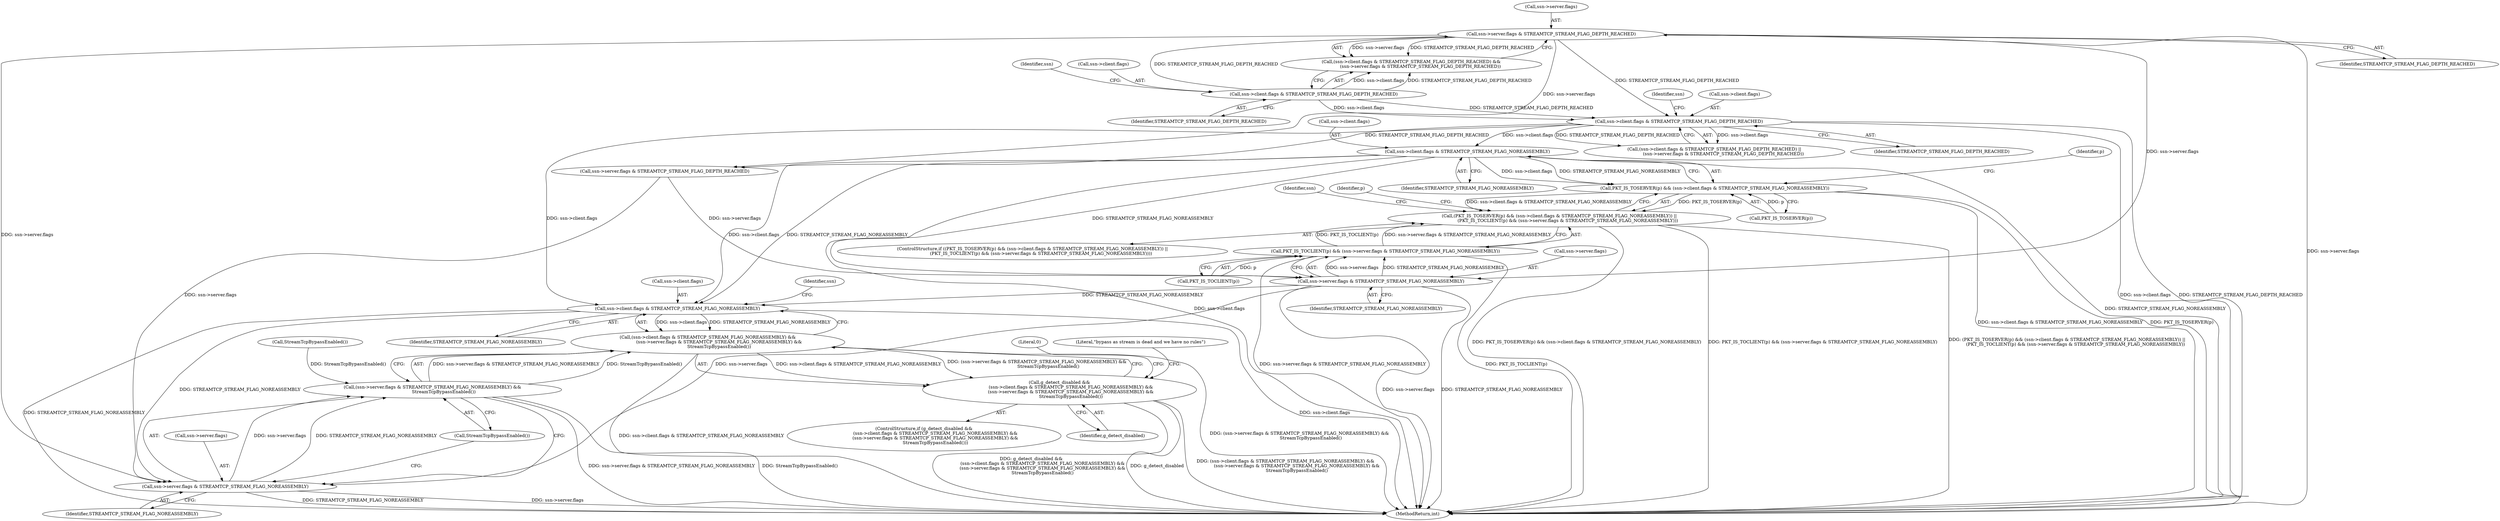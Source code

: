 digraph "0_suricata_e1ef57c848bbe4e567d5d4b66d346a742e3f77a1_0@pointer" {
"1000776" [label="(Call,ssn->client.flags & STREAMTCP_STREAM_FLAG_NOREASSEMBLY)"];
"1000751" [label="(Call,ssn->client.flags & STREAMTCP_STREAM_FLAG_DEPTH_REACHED)"];
"1000729" [label="(Call,ssn->client.flags & STREAMTCP_STREAM_FLAG_DEPTH_REACHED)"];
"1000736" [label="(Call,ssn->server.flags & STREAMTCP_STREAM_FLAG_DEPTH_REACHED)"];
"1000773" [label="(Call,PKT_IS_TOSERVER(p) && (ssn->client.flags & STREAMTCP_STREAM_FLAG_NOREASSEMBLY))"];
"1000772" [label="(Call,(PKT_IS_TOSERVER(p) && (ssn->client.flags & STREAMTCP_STREAM_FLAG_NOREASSEMBLY)) ||\n            (PKT_IS_TOCLIENT(p) && (ssn->server.flags & STREAMTCP_STREAM_FLAG_NOREASSEMBLY)))"];
"1000786" [label="(Call,ssn->server.flags & STREAMTCP_STREAM_FLAG_NOREASSEMBLY)"];
"1000783" [label="(Call,PKT_IS_TOCLIENT(p) && (ssn->server.flags & STREAMTCP_STREAM_FLAG_NOREASSEMBLY))"];
"1000816" [label="(Call,ssn->client.flags & STREAMTCP_STREAM_FLAG_NOREASSEMBLY)"];
"1000815" [label="(Call,(ssn->client.flags & STREAMTCP_STREAM_FLAG_NOREASSEMBLY) &&\n                (ssn->server.flags & STREAMTCP_STREAM_FLAG_NOREASSEMBLY) &&\n                StreamTcpBypassEnabled())"];
"1000813" [label="(Call,g_detect_disabled &&\n                (ssn->client.flags & STREAMTCP_STREAM_FLAG_NOREASSEMBLY) &&\n                (ssn->server.flags & STREAMTCP_STREAM_FLAG_NOREASSEMBLY) &&\n                StreamTcpBypassEnabled())"];
"1000824" [label="(Call,ssn->server.flags & STREAMTCP_STREAM_FLAG_NOREASSEMBLY)"];
"1000823" [label="(Call,(ssn->server.flags & STREAMTCP_STREAM_FLAG_NOREASSEMBLY) &&\n                StreamTcpBypassEnabled())"];
"1000776" [label="(Call,ssn->client.flags & STREAMTCP_STREAM_FLAG_NOREASSEMBLY)"];
"1000830" [label="(Identifier,STREAMTCP_STREAM_FLAG_NOREASSEMBLY)"];
"1000772" [label="(Call,(PKT_IS_TOSERVER(p) && (ssn->client.flags & STREAMTCP_STREAM_FLAG_NOREASSEMBLY)) ||\n            (PKT_IS_TOCLIENT(p) && (ssn->server.flags & STREAMTCP_STREAM_FLAG_NOREASSEMBLY)))"];
"1000735" [label="(Identifier,STREAMTCP_STREAM_FLAG_DEPTH_REACHED)"];
"1000823" [label="(Call,(ssn->server.flags & STREAMTCP_STREAM_FLAG_NOREASSEMBLY) &&\n                StreamTcpBypassEnabled())"];
"1000739" [label="(Identifier,ssn)"];
"1000758" [label="(Call,ssn->server.flags & STREAMTCP_STREAM_FLAG_DEPTH_REACHED)"];
"1000771" [label="(ControlStructure,if ((PKT_IS_TOSERVER(p) && (ssn->client.flags & STREAMTCP_STREAM_FLAG_NOREASSEMBLY)) ||\n            (PKT_IS_TOCLIENT(p) && (ssn->server.flags & STREAMTCP_STREAM_FLAG_NOREASSEMBLY))))"];
"1000784" [label="(Call,PKT_IS_TOCLIENT(p))"];
"1000785" [label="(Identifier,p)"];
"1000786" [label="(Call,ssn->server.flags & STREAMTCP_STREAM_FLAG_NOREASSEMBLY)"];
"1000729" [label="(Call,ssn->client.flags & STREAMTCP_STREAM_FLAG_DEPTH_REACHED)"];
"1000815" [label="(Call,(ssn->client.flags & STREAMTCP_STREAM_FLAG_NOREASSEMBLY) &&\n                (ssn->server.flags & STREAMTCP_STREAM_FLAG_NOREASSEMBLY) &&\n                StreamTcpBypassEnabled())"];
"1000824" [label="(Call,ssn->server.flags & STREAMTCP_STREAM_FLAG_NOREASSEMBLY)"];
"1000827" [label="(Identifier,ssn)"];
"1000736" [label="(Call,ssn->server.flags & STREAMTCP_STREAM_FLAG_DEPTH_REACHED)"];
"1000814" [label="(Identifier,g_detect_disabled)"];
"1000777" [label="(Call,ssn->client.flags)"];
"1000822" [label="(Identifier,STREAMTCP_STREAM_FLAG_NOREASSEMBLY)"];
"1000737" [label="(Call,ssn->server.flags)"];
"1000816" [label="(Call,ssn->client.flags & STREAMTCP_STREAM_FLAG_NOREASSEMBLY)"];
"1000787" [label="(Call,ssn->server.flags)"];
"1000825" [label="(Call,ssn->server.flags)"];
"1000802" [label="(Identifier,ssn)"];
"1000742" [label="(Identifier,STREAMTCP_STREAM_FLAG_DEPTH_REACHED)"];
"1000834" [label="(Literal,\"bypass as stream is dead and we have no rules\")"];
"1000751" [label="(Call,ssn->client.flags & STREAMTCP_STREAM_FLAG_DEPTH_REACHED)"];
"1000792" [label="(Identifier,STREAMTCP_STREAM_FLAG_NOREASSEMBLY)"];
"1000812" [label="(ControlStructure,if (g_detect_disabled &&\n                (ssn->client.flags & STREAMTCP_STREAM_FLAG_NOREASSEMBLY) &&\n                (ssn->server.flags & STREAMTCP_STREAM_FLAG_NOREASSEMBLY) &&\n                StreamTcpBypassEnabled()))"];
"1000782" [label="(Identifier,STREAMTCP_STREAM_FLAG_NOREASSEMBLY)"];
"1000745" [label="(Call,StreamTcpBypassEnabled())"];
"1000761" [label="(Identifier,ssn)"];
"1000752" [label="(Call,ssn->client.flags)"];
"1000884" [label="(MethodReturn,int)"];
"1000838" [label="(Literal,0)"];
"1000817" [label="(Call,ssn->client.flags)"];
"1000750" [label="(Call,(ssn->client.flags & STREAMTCP_STREAM_FLAG_DEPTH_REACHED) ||\n             (ssn->server.flags & STREAMTCP_STREAM_FLAG_DEPTH_REACHED))"];
"1000730" [label="(Call,ssn->client.flags)"];
"1000813" [label="(Call,g_detect_disabled &&\n                (ssn->client.flags & STREAMTCP_STREAM_FLAG_NOREASSEMBLY) &&\n                (ssn->server.flags & STREAMTCP_STREAM_FLAG_NOREASSEMBLY) &&\n                StreamTcpBypassEnabled())"];
"1000831" [label="(Call,StreamTcpBypassEnabled())"];
"1000783" [label="(Call,PKT_IS_TOCLIENT(p) && (ssn->server.flags & STREAMTCP_STREAM_FLAG_NOREASSEMBLY))"];
"1000796" [label="(Identifier,p)"];
"1000773" [label="(Call,PKT_IS_TOSERVER(p) && (ssn->client.flags & STREAMTCP_STREAM_FLAG_NOREASSEMBLY))"];
"1000757" [label="(Identifier,STREAMTCP_STREAM_FLAG_DEPTH_REACHED)"];
"1000774" [label="(Call,PKT_IS_TOSERVER(p))"];
"1000728" [label="(Call,(ssn->client.flags & STREAMTCP_STREAM_FLAG_DEPTH_REACHED) &&\n             (ssn->server.flags & STREAMTCP_STREAM_FLAG_DEPTH_REACHED))"];
"1000776" -> "1000773"  [label="AST: "];
"1000776" -> "1000782"  [label="CFG: "];
"1000777" -> "1000776"  [label="AST: "];
"1000782" -> "1000776"  [label="AST: "];
"1000773" -> "1000776"  [label="CFG: "];
"1000776" -> "1000884"  [label="DDG: STREAMTCP_STREAM_FLAG_NOREASSEMBLY"];
"1000776" -> "1000884"  [label="DDG: ssn->client.flags"];
"1000776" -> "1000773"  [label="DDG: ssn->client.flags"];
"1000776" -> "1000773"  [label="DDG: STREAMTCP_STREAM_FLAG_NOREASSEMBLY"];
"1000751" -> "1000776"  [label="DDG: ssn->client.flags"];
"1000776" -> "1000786"  [label="DDG: STREAMTCP_STREAM_FLAG_NOREASSEMBLY"];
"1000776" -> "1000816"  [label="DDG: ssn->client.flags"];
"1000776" -> "1000816"  [label="DDG: STREAMTCP_STREAM_FLAG_NOREASSEMBLY"];
"1000751" -> "1000750"  [label="AST: "];
"1000751" -> "1000757"  [label="CFG: "];
"1000752" -> "1000751"  [label="AST: "];
"1000757" -> "1000751"  [label="AST: "];
"1000761" -> "1000751"  [label="CFG: "];
"1000750" -> "1000751"  [label="CFG: "];
"1000751" -> "1000884"  [label="DDG: STREAMTCP_STREAM_FLAG_DEPTH_REACHED"];
"1000751" -> "1000884"  [label="DDG: ssn->client.flags"];
"1000751" -> "1000750"  [label="DDG: ssn->client.flags"];
"1000751" -> "1000750"  [label="DDG: STREAMTCP_STREAM_FLAG_DEPTH_REACHED"];
"1000729" -> "1000751"  [label="DDG: ssn->client.flags"];
"1000729" -> "1000751"  [label="DDG: STREAMTCP_STREAM_FLAG_DEPTH_REACHED"];
"1000736" -> "1000751"  [label="DDG: STREAMTCP_STREAM_FLAG_DEPTH_REACHED"];
"1000751" -> "1000758"  [label="DDG: STREAMTCP_STREAM_FLAG_DEPTH_REACHED"];
"1000751" -> "1000816"  [label="DDG: ssn->client.flags"];
"1000729" -> "1000728"  [label="AST: "];
"1000729" -> "1000735"  [label="CFG: "];
"1000730" -> "1000729"  [label="AST: "];
"1000735" -> "1000729"  [label="AST: "];
"1000739" -> "1000729"  [label="CFG: "];
"1000728" -> "1000729"  [label="CFG: "];
"1000729" -> "1000728"  [label="DDG: ssn->client.flags"];
"1000729" -> "1000728"  [label="DDG: STREAMTCP_STREAM_FLAG_DEPTH_REACHED"];
"1000729" -> "1000736"  [label="DDG: STREAMTCP_STREAM_FLAG_DEPTH_REACHED"];
"1000736" -> "1000728"  [label="AST: "];
"1000736" -> "1000742"  [label="CFG: "];
"1000737" -> "1000736"  [label="AST: "];
"1000742" -> "1000736"  [label="AST: "];
"1000728" -> "1000736"  [label="CFG: "];
"1000736" -> "1000884"  [label="DDG: ssn->server.flags"];
"1000736" -> "1000728"  [label="DDG: ssn->server.flags"];
"1000736" -> "1000728"  [label="DDG: STREAMTCP_STREAM_FLAG_DEPTH_REACHED"];
"1000736" -> "1000758"  [label="DDG: ssn->server.flags"];
"1000736" -> "1000786"  [label="DDG: ssn->server.flags"];
"1000736" -> "1000824"  [label="DDG: ssn->server.flags"];
"1000773" -> "1000772"  [label="AST: "];
"1000773" -> "1000774"  [label="CFG: "];
"1000774" -> "1000773"  [label="AST: "];
"1000785" -> "1000773"  [label="CFG: "];
"1000772" -> "1000773"  [label="CFG: "];
"1000773" -> "1000884"  [label="DDG: ssn->client.flags & STREAMTCP_STREAM_FLAG_NOREASSEMBLY"];
"1000773" -> "1000884"  [label="DDG: PKT_IS_TOSERVER(p)"];
"1000773" -> "1000772"  [label="DDG: PKT_IS_TOSERVER(p)"];
"1000773" -> "1000772"  [label="DDG: ssn->client.flags & STREAMTCP_STREAM_FLAG_NOREASSEMBLY"];
"1000774" -> "1000773"  [label="DDG: p"];
"1000772" -> "1000771"  [label="AST: "];
"1000772" -> "1000783"  [label="CFG: "];
"1000783" -> "1000772"  [label="AST: "];
"1000796" -> "1000772"  [label="CFG: "];
"1000802" -> "1000772"  [label="CFG: "];
"1000772" -> "1000884"  [label="DDG: PKT_IS_TOSERVER(p) && (ssn->client.flags & STREAMTCP_STREAM_FLAG_NOREASSEMBLY)"];
"1000772" -> "1000884"  [label="DDG: PKT_IS_TOCLIENT(p) && (ssn->server.flags & STREAMTCP_STREAM_FLAG_NOREASSEMBLY)"];
"1000772" -> "1000884"  [label="DDG: (PKT_IS_TOSERVER(p) && (ssn->client.flags & STREAMTCP_STREAM_FLAG_NOREASSEMBLY)) ||\n            (PKT_IS_TOCLIENT(p) && (ssn->server.flags & STREAMTCP_STREAM_FLAG_NOREASSEMBLY))"];
"1000783" -> "1000772"  [label="DDG: PKT_IS_TOCLIENT(p)"];
"1000783" -> "1000772"  [label="DDG: ssn->server.flags & STREAMTCP_STREAM_FLAG_NOREASSEMBLY"];
"1000786" -> "1000783"  [label="AST: "];
"1000786" -> "1000792"  [label="CFG: "];
"1000787" -> "1000786"  [label="AST: "];
"1000792" -> "1000786"  [label="AST: "];
"1000783" -> "1000786"  [label="CFG: "];
"1000786" -> "1000884"  [label="DDG: STREAMTCP_STREAM_FLAG_NOREASSEMBLY"];
"1000786" -> "1000884"  [label="DDG: ssn->server.flags"];
"1000786" -> "1000783"  [label="DDG: ssn->server.flags"];
"1000786" -> "1000783"  [label="DDG: STREAMTCP_STREAM_FLAG_NOREASSEMBLY"];
"1000758" -> "1000786"  [label="DDG: ssn->server.flags"];
"1000786" -> "1000816"  [label="DDG: STREAMTCP_STREAM_FLAG_NOREASSEMBLY"];
"1000786" -> "1000824"  [label="DDG: ssn->server.flags"];
"1000783" -> "1000784"  [label="CFG: "];
"1000784" -> "1000783"  [label="AST: "];
"1000783" -> "1000884"  [label="DDG: ssn->server.flags & STREAMTCP_STREAM_FLAG_NOREASSEMBLY"];
"1000783" -> "1000884"  [label="DDG: PKT_IS_TOCLIENT(p)"];
"1000784" -> "1000783"  [label="DDG: p"];
"1000816" -> "1000815"  [label="AST: "];
"1000816" -> "1000822"  [label="CFG: "];
"1000817" -> "1000816"  [label="AST: "];
"1000822" -> "1000816"  [label="AST: "];
"1000827" -> "1000816"  [label="CFG: "];
"1000815" -> "1000816"  [label="CFG: "];
"1000816" -> "1000884"  [label="DDG: ssn->client.flags"];
"1000816" -> "1000884"  [label="DDG: STREAMTCP_STREAM_FLAG_NOREASSEMBLY"];
"1000816" -> "1000815"  [label="DDG: ssn->client.flags"];
"1000816" -> "1000815"  [label="DDG: STREAMTCP_STREAM_FLAG_NOREASSEMBLY"];
"1000816" -> "1000824"  [label="DDG: STREAMTCP_STREAM_FLAG_NOREASSEMBLY"];
"1000815" -> "1000813"  [label="AST: "];
"1000815" -> "1000823"  [label="CFG: "];
"1000823" -> "1000815"  [label="AST: "];
"1000813" -> "1000815"  [label="CFG: "];
"1000815" -> "1000884"  [label="DDG: ssn->client.flags & STREAMTCP_STREAM_FLAG_NOREASSEMBLY"];
"1000815" -> "1000884"  [label="DDG: (ssn->server.flags & STREAMTCP_STREAM_FLAG_NOREASSEMBLY) &&\n                StreamTcpBypassEnabled()"];
"1000815" -> "1000813"  [label="DDG: ssn->client.flags & STREAMTCP_STREAM_FLAG_NOREASSEMBLY"];
"1000815" -> "1000813"  [label="DDG: (ssn->server.flags & STREAMTCP_STREAM_FLAG_NOREASSEMBLY) &&\n                StreamTcpBypassEnabled()"];
"1000823" -> "1000815"  [label="DDG: ssn->server.flags & STREAMTCP_STREAM_FLAG_NOREASSEMBLY"];
"1000823" -> "1000815"  [label="DDG: StreamTcpBypassEnabled()"];
"1000813" -> "1000812"  [label="AST: "];
"1000813" -> "1000814"  [label="CFG: "];
"1000814" -> "1000813"  [label="AST: "];
"1000834" -> "1000813"  [label="CFG: "];
"1000838" -> "1000813"  [label="CFG: "];
"1000813" -> "1000884"  [label="DDG: g_detect_disabled"];
"1000813" -> "1000884"  [label="DDG: (ssn->client.flags & STREAMTCP_STREAM_FLAG_NOREASSEMBLY) &&\n                (ssn->server.flags & STREAMTCP_STREAM_FLAG_NOREASSEMBLY) &&\n                StreamTcpBypassEnabled()"];
"1000813" -> "1000884"  [label="DDG: g_detect_disabled &&\n                (ssn->client.flags & STREAMTCP_STREAM_FLAG_NOREASSEMBLY) &&\n                (ssn->server.flags & STREAMTCP_STREAM_FLAG_NOREASSEMBLY) &&\n                StreamTcpBypassEnabled()"];
"1000824" -> "1000823"  [label="AST: "];
"1000824" -> "1000830"  [label="CFG: "];
"1000825" -> "1000824"  [label="AST: "];
"1000830" -> "1000824"  [label="AST: "];
"1000831" -> "1000824"  [label="CFG: "];
"1000823" -> "1000824"  [label="CFG: "];
"1000824" -> "1000884"  [label="DDG: STREAMTCP_STREAM_FLAG_NOREASSEMBLY"];
"1000824" -> "1000884"  [label="DDG: ssn->server.flags"];
"1000824" -> "1000823"  [label="DDG: ssn->server.flags"];
"1000824" -> "1000823"  [label="DDG: STREAMTCP_STREAM_FLAG_NOREASSEMBLY"];
"1000758" -> "1000824"  [label="DDG: ssn->server.flags"];
"1000823" -> "1000831"  [label="CFG: "];
"1000831" -> "1000823"  [label="AST: "];
"1000823" -> "1000884"  [label="DDG: ssn->server.flags & STREAMTCP_STREAM_FLAG_NOREASSEMBLY"];
"1000823" -> "1000884"  [label="DDG: StreamTcpBypassEnabled()"];
"1000745" -> "1000823"  [label="DDG: StreamTcpBypassEnabled()"];
}
